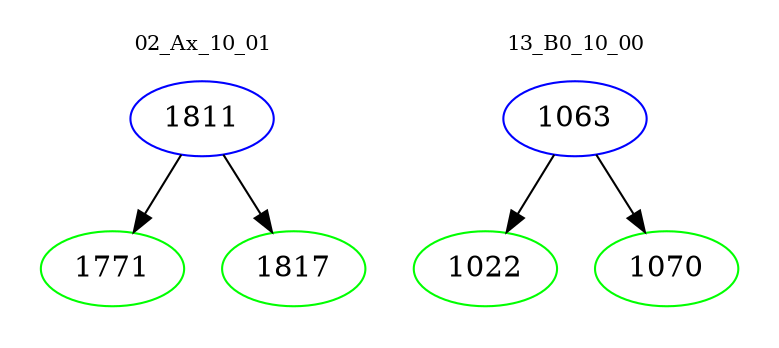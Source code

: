 digraph{
subgraph cluster_0 {
color = white
label = "02_Ax_10_01";
fontsize=10;
T0_1811 [label="1811", color="blue"]
T0_1811 -> T0_1771 [color="black"]
T0_1771 [label="1771", color="green"]
T0_1811 -> T0_1817 [color="black"]
T0_1817 [label="1817", color="green"]
}
subgraph cluster_1 {
color = white
label = "13_B0_10_00";
fontsize=10;
T1_1063 [label="1063", color="blue"]
T1_1063 -> T1_1022 [color="black"]
T1_1022 [label="1022", color="green"]
T1_1063 -> T1_1070 [color="black"]
T1_1070 [label="1070", color="green"]
}
}
